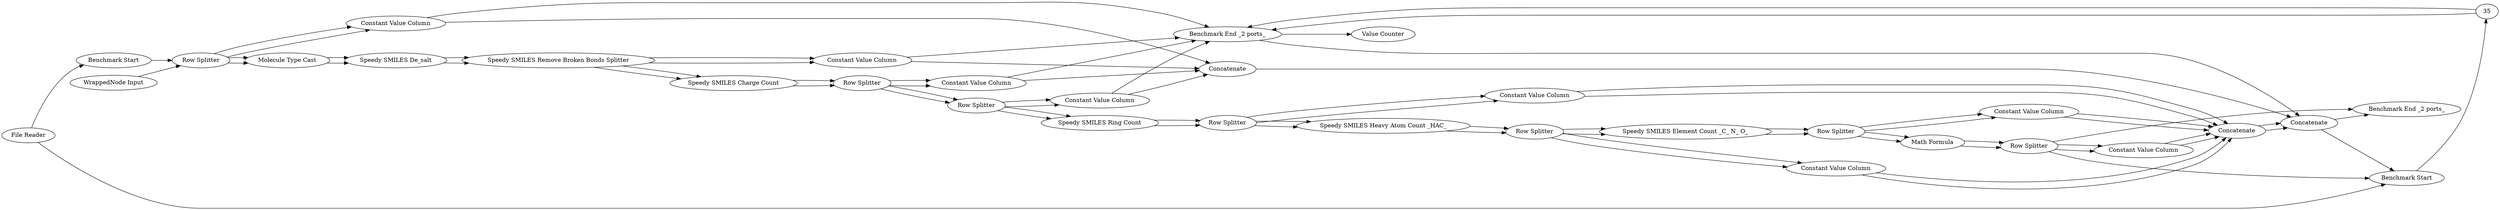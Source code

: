 digraph {
	6 [label="Molecule Type Cast"]
	7 [label="Row Splitter"]
	8 [label="Constant Value Column"]
	9 [label="Speedy SMILES De_salt"]
	10 [label="Speedy SMILES Remove Broken Bonds Splitter"]
	11 [label="Constant Value Column"]
	12 [label="Speedy SMILES Charge Count"]
	14 [label="Constant Value Column"]
	15 [label="Row Splitter"]
	17 [label="Constant Value Column"]
	18 [label="Row Splitter"]
	19 [label="Speedy SMILES Heavy Atom Count _HAC_"]
	20 [label="Speedy SMILES Element Count _C_ N_ O_"]
	21 [label="Speedy SMILES Ring Count"]
	22 [label="Row Splitter"]
	23 [label="Constant Value Column"]
	24 [label="Row Splitter"]
	25 [label="Constant Value Column"]
	26 [label="Row Splitter"]
	27 [label="Constant Value Column"]
	28 [label="Row Splitter"]
	29 [label="Constant Value Column"]
	30 [label="Math Formula"]
	33 [label=Concatenate]
	6 [label="Molecule Type Cast"]
	7 [label="Row Splitter"]
	8 [label="Constant Value Column"]
	9 [label="Speedy SMILES De_salt"]
	10 [label="Speedy SMILES Remove Broken Bonds Splitter"]
	11 [label="Constant Value Column"]
	12 [label="Speedy SMILES Charge Count"]
	14 [label="Constant Value Column"]
	15 [label="Row Splitter"]
	17 [label="Constant Value Column"]
	18 [label="Row Splitter"]
	19 [label="Speedy SMILES Heavy Atom Count _HAC_"]
	20 [label="Speedy SMILES Element Count _C_ N_ O_"]
	21 [label="Speedy SMILES Ring Count"]
	22 [label="Row Splitter"]
	23 [label="Constant Value Column"]
	24 [label="Row Splitter"]
	25 [label="Constant Value Column"]
	26 [label="Row Splitter"]
	27 [label="Constant Value Column"]
	28 [label="Row Splitter"]
	29 [label="Constant Value Column"]
	30 [label="Math Formula"]
	33 [label=Concatenate]
	34 [label="WrappedNode Input"]
	36 [label="WrappedNode Output"]
	37 [label=Concatenate]
	38 [label=Concatenate]
	36 [label="Benchmark Start"]
	37 [label="Benchmark End _2 ports_"]
	38 [label=Concatenate]
	41 [label="File Reader"]
	43 [label="Value Counter"]
	44 [label="Benchmark Start"]
	46 [label="Benchmark End _2 ports_"]
	47 [label=Concatenate]
	6 -> 9
	7 -> 6
	7 -> 8
	8 -> 37
	9 -> 10
	10 -> 11
	10 -> 12
	11 -> 37
	12 -> 15
	14 -> 37
	15 -> 14
	15 -> 18
	17 -> 37
	18 -> 17
	18 -> 21
	19 -> 24
	20 -> 26
	21 -> 22
	22 -> 23
	22 -> 19
	23 -> 38
	24 -> 25
	24 -> 20
	25 -> 38
	26 -> 27
	26 -> 30
	27 -> 38
	28 -> 29
	28 -> 36
	29 -> 38
	30 -> 28
	33 -> 36
	34 -> 7
	37 -> 33
	38 -> 33
	6 -> 9
	7 -> 6
	7 -> 8
	8 -> 47
	9 -> 10
	10 -> 11
	10 -> 12
	11 -> 47
	12 -> 15
	14 -> 47
	15 -> 14
	15 -> 18
	17 -> 47
	18 -> 17
	18 -> 21
	19 -> 24
	20 -> 26
	21 -> 22
	22 -> 23
	22 -> 19
	23 -> 38
	24 -> 25
	24 -> 20
	25 -> 38
	26 -> 27
	26 -> 30
	27 -> 38
	28 -> 29
	28 -> 46
	29 -> 38
	30 -> 28
	33 -> 46
	35 -> 37
	35 -> 37
	36 -> 35
	37 -> 43
	38 -> 33
	41 -> 44
	41 -> 36
	44 -> 7
	47 -> 33
	rankdir=LR
}
